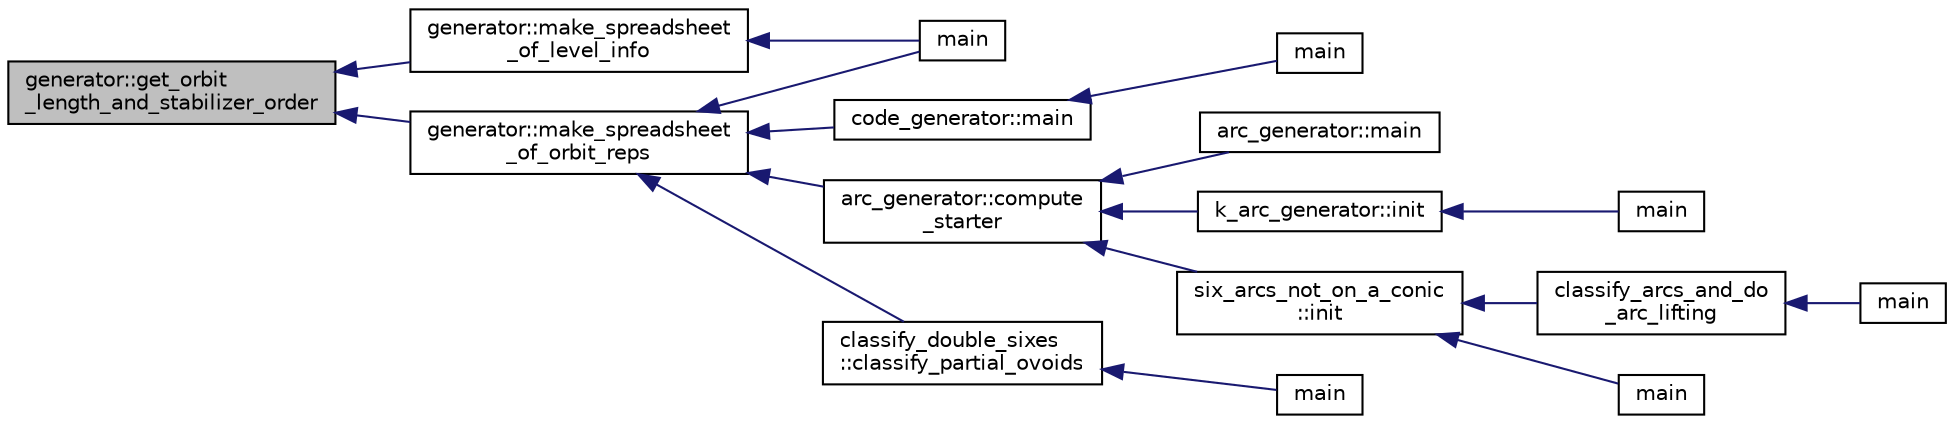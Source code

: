 digraph "generator::get_orbit_length_and_stabilizer_order"
{
  edge [fontname="Helvetica",fontsize="10",labelfontname="Helvetica",labelfontsize="10"];
  node [fontname="Helvetica",fontsize="10",shape=record];
  rankdir="LR";
  Node8836 [label="generator::get_orbit\l_length_and_stabilizer_order",height=0.2,width=0.4,color="black", fillcolor="grey75", style="filled", fontcolor="black"];
  Node8836 -> Node8837 [dir="back",color="midnightblue",fontsize="10",style="solid",fontname="Helvetica"];
  Node8837 [label="generator::make_spreadsheet\l_of_orbit_reps",height=0.2,width=0.4,color="black", fillcolor="white", style="filled",URL="$d7/d73/classgenerator.html#a2fb3f7b149d0207cf859b33529282e22"];
  Node8837 -> Node8838 [dir="back",color="midnightblue",fontsize="10",style="solid",fontname="Helvetica"];
  Node8838 [label="main",height=0.2,width=0.4,color="black", fillcolor="white", style="filled",URL="$d2/d11/codes_8h.html#a217dbf8b442f20279ea00b898af96f52"];
  Node8837 -> Node8839 [dir="back",color="midnightblue",fontsize="10",style="solid",fontname="Helvetica"];
  Node8839 [label="code_generator::main",height=0.2,width=0.4,color="black", fillcolor="white", style="filled",URL="$db/d37/classcode__generator.html#ab3cf3a306e4032c2b471ac95321c599f"];
  Node8839 -> Node8840 [dir="back",color="midnightblue",fontsize="10",style="solid",fontname="Helvetica"];
  Node8840 [label="main",height=0.2,width=0.4,color="black", fillcolor="white", style="filled",URL="$d4/d4f/codes_8_c.html#a217dbf8b442f20279ea00b898af96f52"];
  Node8837 -> Node8841 [dir="back",color="midnightblue",fontsize="10",style="solid",fontname="Helvetica"];
  Node8841 [label="arc_generator::compute\l_starter",height=0.2,width=0.4,color="black", fillcolor="white", style="filled",URL="$d4/d21/classarc__generator.html#aad1dcec3a1c302e743d574bd1ac857d9"];
  Node8841 -> Node8842 [dir="back",color="midnightblue",fontsize="10",style="solid",fontname="Helvetica"];
  Node8842 [label="arc_generator::main",height=0.2,width=0.4,color="black", fillcolor="white", style="filled",URL="$d4/d21/classarc__generator.html#ad80140b51b165dad1fe6ab232be7829a"];
  Node8841 -> Node8843 [dir="back",color="midnightblue",fontsize="10",style="solid",fontname="Helvetica"];
  Node8843 [label="k_arc_generator::init",height=0.2,width=0.4,color="black", fillcolor="white", style="filled",URL="$d6/dd8/classk__arc__generator.html#a6036d9f52ede9f8ca681505626b5361d"];
  Node8843 -> Node8844 [dir="back",color="midnightblue",fontsize="10",style="solid",fontname="Helvetica"];
  Node8844 [label="main",height=0.2,width=0.4,color="black", fillcolor="white", style="filled",URL="$d6/d01/k__arc__generator__main_8_c.html#a217dbf8b442f20279ea00b898af96f52"];
  Node8841 -> Node8845 [dir="back",color="midnightblue",fontsize="10",style="solid",fontname="Helvetica"];
  Node8845 [label="six_arcs_not_on_a_conic\l::init",height=0.2,width=0.4,color="black", fillcolor="white", style="filled",URL="$d8/de6/classsix__arcs__not__on__a__conic.html#a7a4d5cf8a098488729934cfa8a70944a"];
  Node8845 -> Node8846 [dir="back",color="midnightblue",fontsize="10",style="solid",fontname="Helvetica"];
  Node8846 [label="classify_arcs_and_do\l_arc_lifting",height=0.2,width=0.4,color="black", fillcolor="white", style="filled",URL="$d6/dc3/arc__lifting__main_8_c.html#afdd7be16f16b8c71e9a72fe5f6a0b59c"];
  Node8846 -> Node8847 [dir="back",color="midnightblue",fontsize="10",style="solid",fontname="Helvetica"];
  Node8847 [label="main",height=0.2,width=0.4,color="black", fillcolor="white", style="filled",URL="$d6/dc3/arc__lifting__main_8_c.html#a217dbf8b442f20279ea00b898af96f52"];
  Node8845 -> Node8848 [dir="back",color="midnightblue",fontsize="10",style="solid",fontname="Helvetica"];
  Node8848 [label="main",height=0.2,width=0.4,color="black", fillcolor="white", style="filled",URL="$d2/dfa/create__surface__main_8_c.html#a217dbf8b442f20279ea00b898af96f52"];
  Node8837 -> Node8849 [dir="back",color="midnightblue",fontsize="10",style="solid",fontname="Helvetica"];
  Node8849 [label="classify_double_sixes\l::classify_partial_ovoids",height=0.2,width=0.4,color="black", fillcolor="white", style="filled",URL="$dd/d23/classclassify__double__sixes.html#a2253fca143a0e8a3e39655eb05668ae9"];
  Node8849 -> Node8850 [dir="back",color="midnightblue",fontsize="10",style="solid",fontname="Helvetica"];
  Node8850 [label="main",height=0.2,width=0.4,color="black", fillcolor="white", style="filled",URL="$df/df8/surface__classify_8_c.html#a217dbf8b442f20279ea00b898af96f52"];
  Node8836 -> Node8851 [dir="back",color="midnightblue",fontsize="10",style="solid",fontname="Helvetica"];
  Node8851 [label="generator::make_spreadsheet\l_of_level_info",height=0.2,width=0.4,color="black", fillcolor="white", style="filled",URL="$d7/d73/classgenerator.html#af24c5959de39cf89f983a29b8f6de902"];
  Node8851 -> Node8838 [dir="back",color="midnightblue",fontsize="10",style="solid",fontname="Helvetica"];
}
